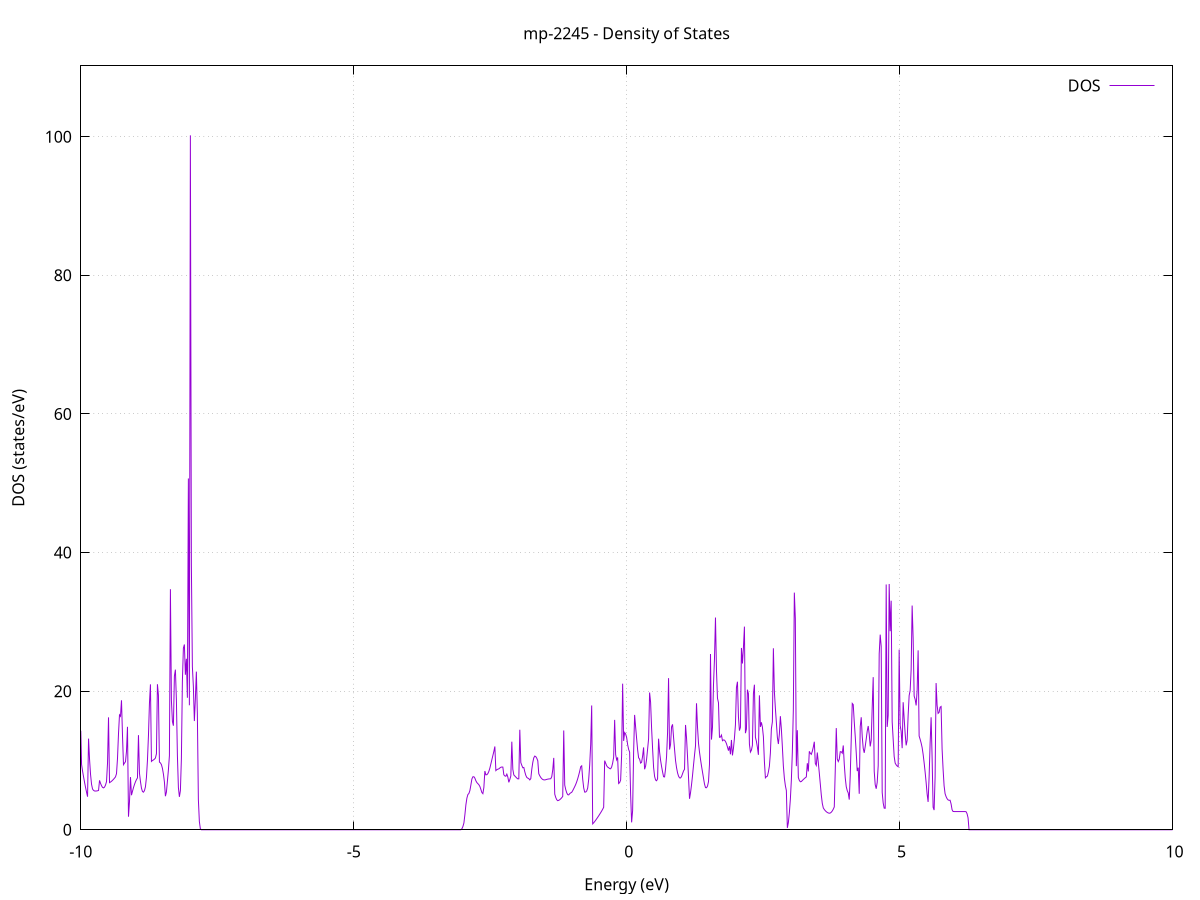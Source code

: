 set title 'mp-2245 - Density of States'
set xlabel 'Energy (eV)'
set ylabel 'DOS (states/eV)'
set grid
set xrange [-10:10]
set yrange [0:110.215]
set xzeroaxis lt -1
set terminal png size 800,600
set output 'mp-2245_dos_gnuplot.png'
plot '-' using 1:2 with lines title 'DOS'
-13.332800 0.000000
-13.314500 0.000000
-13.296200 0.000000
-13.277900 0.000000
-13.259600 0.000000
-13.241300 0.000000
-13.223000 0.000000
-13.204700 0.000000
-13.186500 0.000000
-13.168200 0.000000
-13.149900 0.000000
-13.131600 0.000000
-13.113300 0.000000
-13.095000 0.000000
-13.076700 0.000000
-13.058400 0.000000
-13.040100 0.000000
-13.021900 0.000000
-13.003600 0.000000
-12.985300 0.000000
-12.967000 0.000000
-12.948700 0.000000
-12.930400 0.000000
-12.912100 0.000000
-12.893800 0.000000
-12.875500 0.000000
-12.857300 0.000000
-12.839000 0.000000
-12.820700 0.000000
-12.802400 0.000000
-12.784100 0.000000
-12.765800 0.000000
-12.747500 0.000000
-12.729200 0.000000
-12.710900 0.000000
-12.692700 0.000000
-12.674400 0.000000
-12.656100 0.000000
-12.637800 0.000000
-12.619500 0.000000
-12.601200 0.000000
-12.582900 0.000000
-12.564600 0.000000
-12.546300 0.000000
-12.528100 0.000000
-12.509800 0.000000
-12.491500 0.000000
-12.473200 0.000000
-12.454900 0.000000
-12.436600 0.000000
-12.418300 0.000000
-12.400000 0.000000
-12.381700 0.000000
-12.363500 0.000000
-12.345200 0.000000
-12.326900 0.000000
-12.308600 0.000000
-12.290300 0.000000
-12.272000 0.000000
-12.253700 0.000000
-12.235400 0.000000
-12.217100 0.000000
-12.198900 0.000000
-12.180600 0.000000
-12.162300 0.000000
-12.144000 0.000000
-12.125700 0.000000
-12.107400 0.000000
-12.089100 0.000000
-12.070800 0.000000
-12.052500 0.000000
-12.034300 0.000000
-12.016000 0.000000
-11.997700 0.000000
-11.979400 0.000000
-11.961100 0.000000
-11.942800 0.000000
-11.924500 0.000000
-11.906200 0.000000
-11.888000 0.000000
-11.869700 0.000000
-11.851400 0.000000
-11.833100 0.000000
-11.814800 0.000000
-11.796500 0.000000
-11.778200 0.000000
-11.759900 0.000000
-11.741600 0.000000
-11.723400 0.000000
-11.705100 0.000000
-11.686800 0.000000
-11.668500 0.000100
-11.650200 0.017700
-11.631900 0.065000
-11.613600 0.142100
-11.595300 0.248900
-11.577000 0.385400
-11.558800 0.551700
-11.540500 0.743900
-11.522200 0.948700
-11.503900 1.164900
-11.485600 1.392500
-11.467300 1.631500
-11.449000 1.881900
-11.430700 2.210500
-11.412400 2.528900
-11.394200 2.800000
-11.375900 3.024000
-11.357600 3.200700
-11.339300 3.330200
-11.321000 3.384700
-11.302700 3.385400
-11.284400 3.376600
-11.266100 3.358400
-11.247800 3.330800
-11.229600 3.293800
-11.211300 3.247300
-11.193000 3.291100
-11.174700 3.322200
-11.156400 3.331500
-11.138100 3.319100
-11.119800 3.285000
-11.101500 3.229100
-11.083200 3.162900
-11.065000 3.100500
-11.046700 3.042100
-11.028400 2.987600
-11.010100 2.937100
-10.991800 2.957000
-10.973500 2.720500
-10.955200 2.497400
-10.936900 2.289700
-10.918600 2.207400
-10.900400 2.288700
-10.882100 2.533500
-10.863800 2.941900
-10.845500 3.512700
-10.827200 4.212200
-10.808900 5.014500
-10.790600 5.919300
-10.772300 6.302500
-10.754000 6.143000
-10.735800 5.934900
-10.717500 5.678200
-10.699200 5.372900
-10.680900 6.331500
-10.662600 7.421900
-10.644300 8.322300
-10.626000 9.089800
-10.607700 13.003600
-10.589500 20.253700
-10.571200 3.206100
-10.552900 3.350800
-10.534600 3.499400
-10.516300 3.651700
-10.498000 3.807700
-10.479700 3.967600
-10.461400 4.131200
-10.443100 4.298600
-10.424900 4.469700
-10.406600 4.644700
-10.388300 4.823400
-10.370000 5.005800
-10.351700 5.210500
-10.333400 5.468100
-10.315100 5.683700
-10.296800 5.857400
-10.278500 5.989100
-10.260300 4.987100
-10.242000 4.041800
-10.223700 3.663000
-10.205400 3.292600
-10.187100 2.930500
-10.168800 2.576700
-10.150500 2.231300
-10.132200 1.894300
-10.113900 2.090500
-10.095700 2.557300
-10.077400 3.242500
-10.059100 4.146200
-10.040800 5.263800
-10.022500 6.956300
-10.004200 15.741100
-9.985900 9.435200
-9.967600 8.472800
-9.949300 7.638400
-9.931100 6.851100
-9.912800 6.110800
-9.894500 5.417600
-9.876200 4.771500
-9.857900 13.153100
-9.839600 10.152800
-9.821300 7.978600
-9.803000 6.557100
-9.784700 5.876000
-9.766500 5.685600
-9.748200 5.596300
-9.729900 5.588300
-9.711600 5.598000
-9.693300 5.625500
-9.675000 5.670700
-9.656700 7.127200
-9.638400 6.703900
-9.620100 6.355100
-9.601900 6.120000
-9.583600 6.041500
-9.565300 6.152200
-9.547000 6.453700
-9.528700 6.947000
-9.510400 9.612900
-9.492100 16.217100
-9.473800 6.799200
-9.455600 6.884400
-9.437300 6.997200
-9.419000 7.133400
-9.400700 7.284300
-9.382400 7.450000
-9.364100 7.634700
-9.345800 8.102000
-9.327500 10.301900
-9.309200 13.862900
-9.291000 16.575000
-9.272700 16.377400
-9.254400 18.684900
-9.236100 13.636400
-9.217800 9.390800
-9.199500 9.617500
-9.181200 9.825400
-9.162900 11.310400
-9.144600 14.852900
-9.126400 1.883100
-9.108100 4.041600
-9.089800 7.601200
-9.071500 4.988900
-9.053200 5.544800
-9.034900 6.075700
-9.016600 6.535100
-8.998300 6.922800
-8.980000 7.238900
-8.961800 7.483400
-8.943500 13.648800
-8.925200 8.155100
-8.906900 6.971900
-8.888600 6.008500
-8.870300 5.524000
-8.852000 5.423500
-8.833700 5.646500
-8.815400 6.206500
-8.797200 7.570000
-8.778900 10.001300
-8.760600 13.555500
-8.742300 18.233500
-8.724000 20.980700
-8.705700 9.863700
-8.687400 9.998700
-8.669100 10.072600
-8.650800 10.189800
-8.632600 10.350400
-8.614300 10.971100
-8.596000 21.001500
-8.577700 19.419100
-8.559400 9.765000
-8.541100 9.646200
-8.522800 9.399500
-8.504500 8.860100
-8.486200 8.028000
-8.468000 6.903300
-8.449700 4.844300
-8.431400 5.433000
-8.413100 7.014100
-8.394800 8.644900
-8.376500 10.684900
-8.358200 34.705600
-8.339900 18.652100
-8.321600 15.621700
-8.303400 15.016400
-8.285100 22.188200
-8.266800 23.105200
-8.248500 18.734500
-8.230200 10.752400
-8.211900 6.091600
-8.193600 4.752000
-8.175300 5.643400
-8.157100 10.228100
-8.138800 21.447800
-8.120500 26.202100
-8.102200 26.733100
-8.083900 22.362900
-8.065600 24.670600
-8.047300 19.047000
-8.029000 50.686000
-8.010700 17.959800
-7.992500 100.195700
-7.974200 38.237800
-7.955900 23.544300
-7.937600 20.698500
-7.919300 15.687600
-7.901000 18.877400
-7.882700 22.814700
-7.864400 16.690100
-7.846100 4.393000
-7.827900 1.194200
-7.809600 0.148900
-7.791300 0.000000
-7.773000 0.000000
-7.754700 0.000000
-7.736400 0.000000
-7.718100 0.000000
-7.699800 0.000000
-7.681500 0.000000
-7.663300 0.000000
-7.645000 0.000000
-7.626700 0.000000
-7.608400 0.000000
-7.590100 0.000000
-7.571800 0.000000
-7.553500 0.000000
-7.535200 0.000000
-7.516900 0.000000
-7.498700 0.000000
-7.480400 0.000000
-7.462100 0.000000
-7.443800 0.000000
-7.425500 0.000000
-7.407200 0.000000
-7.388900 0.000000
-7.370600 0.000000
-7.352300 0.000000
-7.334100 0.000000
-7.315800 0.000000
-7.297500 0.000000
-7.279200 0.000000
-7.260900 0.000000
-7.242600 0.000000
-7.224300 0.000000
-7.206000 0.000000
-7.187700 0.000000
-7.169500 0.000000
-7.151200 0.000000
-7.132900 0.000000
-7.114600 0.000000
-7.096300 0.000000
-7.078000 0.000000
-7.059700 0.000000
-7.041400 0.000000
-7.023100 0.000000
-7.004900 0.000000
-6.986600 0.000000
-6.968300 0.000000
-6.950000 0.000000
-6.931700 0.000000
-6.913400 0.000000
-6.895100 0.000000
-6.876800 0.000000
-6.858600 0.000000
-6.840300 0.000000
-6.822000 0.000000
-6.803700 0.000000
-6.785400 0.000000
-6.767100 0.000000
-6.748800 0.000000
-6.730500 0.000000
-6.712200 0.000000
-6.694000 0.000000
-6.675700 0.000000
-6.657400 0.000000
-6.639100 0.000000
-6.620800 0.000000
-6.602500 0.000000
-6.584200 0.000000
-6.565900 0.000000
-6.547600 0.000000
-6.529400 0.000000
-6.511100 0.000000
-6.492800 0.000000
-6.474500 0.000000
-6.456200 0.000000
-6.437900 0.000000
-6.419600 0.000000
-6.401300 0.000000
-6.383000 0.000000
-6.364800 0.000000
-6.346500 0.000000
-6.328200 0.000000
-6.309900 0.000000
-6.291600 0.000000
-6.273300 0.000000
-6.255000 0.000000
-6.236700 0.000000
-6.218400 0.000000
-6.200200 0.000000
-6.181900 0.000000
-6.163600 0.000000
-6.145300 0.000000
-6.127000 0.000000
-6.108700 0.000000
-6.090400 0.000000
-6.072100 0.000000
-6.053800 0.000000
-6.035600 0.000000
-6.017300 0.000000
-5.999000 0.000000
-5.980700 0.000000
-5.962400 0.000000
-5.944100 0.000000
-5.925800 0.000000
-5.907500 0.000000
-5.889200 0.000000
-5.871000 0.000000
-5.852700 0.000000
-5.834400 0.000000
-5.816100 0.000000
-5.797800 0.000000
-5.779500 0.000000
-5.761200 0.000000
-5.742900 0.000000
-5.724600 0.000000
-5.706400 0.000000
-5.688100 0.000000
-5.669800 0.000000
-5.651500 0.000000
-5.633200 0.000000
-5.614900 0.000000
-5.596600 0.000000
-5.578300 0.000000
-5.560100 0.000000
-5.541800 0.000000
-5.523500 0.000000
-5.505200 0.000000
-5.486900 0.000000
-5.468600 0.000000
-5.450300 0.000000
-5.432000 0.000000
-5.413700 0.000000
-5.395500 0.000000
-5.377200 0.000000
-5.358900 0.000000
-5.340600 0.000000
-5.322300 0.000000
-5.304000 0.000000
-5.285700 0.000000
-5.267400 0.000000
-5.249100 0.000000
-5.230900 0.000000
-5.212600 0.000000
-5.194300 0.000000
-5.176000 0.000000
-5.157700 0.000000
-5.139400 0.000000
-5.121100 0.000000
-5.102800 0.000000
-5.084500 0.000000
-5.066300 0.000000
-5.048000 0.000000
-5.029700 0.000000
-5.011400 0.000000
-4.993100 0.000000
-4.974800 0.000000
-4.956500 0.000000
-4.938200 0.000000
-4.919900 0.000000
-4.901700 0.000000
-4.883400 0.000000
-4.865100 0.000000
-4.846800 0.000000
-4.828500 0.000000
-4.810200 0.000000
-4.791900 0.000000
-4.773600 0.000000
-4.755300 0.000000
-4.737100 0.000000
-4.718800 0.000000
-4.700500 0.000000
-4.682200 0.000000
-4.663900 0.000000
-4.645600 0.000000
-4.627300 0.000000
-4.609000 0.000000
-4.590700 0.000000
-4.572500 0.000000
-4.554200 0.000000
-4.535900 0.000000
-4.517600 0.000000
-4.499300 0.000000
-4.481000 0.000000
-4.462700 0.000000
-4.444400 0.000000
-4.426100 0.000000
-4.407900 0.000000
-4.389600 0.000000
-4.371300 0.000000
-4.353000 0.000000
-4.334700 0.000000
-4.316400 0.000000
-4.298100 0.000000
-4.279800 0.000000
-4.261600 0.000000
-4.243300 0.000000
-4.225000 0.000000
-4.206700 0.000000
-4.188400 0.000000
-4.170100 0.000000
-4.151800 0.000000
-4.133500 0.000000
-4.115200 0.000000
-4.097000 0.000000
-4.078700 0.000000
-4.060400 0.000000
-4.042100 0.000000
-4.023800 0.000000
-4.005500 0.000000
-3.987200 0.000000
-3.968900 0.000000
-3.950600 0.000000
-3.932400 0.000000
-3.914100 0.000000
-3.895800 0.000000
-3.877500 0.000000
-3.859200 0.000000
-3.840900 0.000000
-3.822600 0.000000
-3.804300 0.000000
-3.786000 0.000000
-3.767800 0.000000
-3.749500 0.000000
-3.731200 0.000000
-3.712900 0.000000
-3.694600 0.000000
-3.676300 0.000000
-3.658000 0.000000
-3.639700 0.000000
-3.621400 0.000000
-3.603200 0.000000
-3.584900 0.000000
-3.566600 0.000000
-3.548300 0.000000
-3.530000 0.000000
-3.511700 0.000000
-3.493400 0.000000
-3.475100 0.000000
-3.456800 0.000000
-3.438600 0.000000
-3.420300 0.000000
-3.402000 0.000000
-3.383700 0.000000
-3.365400 0.000000
-3.347100 0.000000
-3.328800 0.000000
-3.310500 0.000000
-3.292200 0.000000
-3.274000 0.000000
-3.255700 0.000000
-3.237400 0.000000
-3.219100 0.000000
-3.200800 0.000000
-3.182500 0.000000
-3.164200 0.000000
-3.145900 0.000000
-3.127700 0.000000
-3.109400 0.000000
-3.091100 0.000000
-3.072800 0.000000
-3.054500 0.000000
-3.036200 0.006400
-3.017900 0.147400
-2.999600 0.473300
-2.981300 0.984000
-2.963100 2.184700
-2.944800 3.607200
-2.926500 4.575000
-2.908200 5.088100
-2.889900 5.239000
-2.871600 5.660400
-2.853300 6.472000
-2.835000 7.333900
-2.816700 7.646100
-2.798500 7.651500
-2.780200 7.445600
-2.761900 7.066000
-2.743600 6.807000
-2.725300 6.654700
-2.707000 6.495500
-2.688700 6.248300
-2.670400 5.825800
-2.652100 5.373700
-2.633900 5.208700
-2.615600 6.110400
-2.597300 8.475700
-2.579000 7.931400
-2.560700 7.945700
-2.542400 8.109700
-2.524100 8.426400
-2.505800 8.895600
-2.487500 9.494100
-2.469300 10.102600
-2.451000 10.704000
-2.432700 11.307600
-2.414400 12.018700
-2.396100 8.537800
-2.377800 8.669600
-2.359500 8.744600
-2.341200 8.790100
-2.322900 8.921700
-2.304700 9.017000
-2.286400 9.058000
-2.268100 9.044600
-2.249800 7.932700
-2.231500 7.770900
-2.213200 7.722000
-2.194900 8.027700
-2.176600 7.609000
-2.158300 6.845100
-2.140100 7.252600
-2.121800 7.768700
-2.103500 12.708000
-2.085200 8.733400
-2.066900 7.912600
-2.048600 7.757800
-2.030300 7.605700
-2.012000 7.456200
-1.993700 7.338600
-1.975500 7.352000
-1.957200 14.428200
-1.938900 9.702500
-1.920600 9.293100
-1.902300 8.947900
-1.884000 8.992300
-1.865700 8.360100
-1.847400 7.856300
-1.829200 7.553400
-1.810900 7.451400
-1.792600 7.378700
-1.774300 7.191100
-1.756000 7.374900
-1.737700 8.726900
-1.719400 9.724000
-1.701100 10.384800
-1.682800 10.635300
-1.664600 10.554300
-1.646300 10.317800
-1.628000 9.956700
-1.609700 8.088000
-1.591400 7.786200
-1.573100 7.546800
-1.554800 7.370000
-1.536500 7.255600
-1.518200 7.200900
-1.500000 7.191000
-1.481700 7.224000
-1.463400 7.272100
-1.445100 7.308500
-1.426800 7.333200
-1.408500 7.346100
-1.390200 7.367000
-1.371900 7.654000
-1.353600 8.650100
-1.335400 10.369500
-1.317100 5.137900
-1.298800 4.659000
-1.280500 4.336200
-1.262200 4.197800
-1.243900 4.247000
-1.225600 4.342200
-1.207300 4.468200
-1.189000 4.625000
-1.170800 4.818000
-1.152500 14.322700
-1.134200 6.449000
-1.115900 5.797300
-1.097600 5.331900
-1.079300 5.065900
-1.061000 5.030300
-1.042700 5.215800
-1.024400 5.326700
-1.006200 5.405100
-0.987900 5.647700
-0.969600 5.929300
-0.951300 6.222600
-0.933000 6.540900
-0.914700 6.922100
-0.896400 7.368500
-0.878100 7.880100
-0.859800 8.456800
-0.841600 9.098800
-0.823300 9.227400
-0.805000 7.302100
-0.786700 6.037900
-0.768400 5.434700
-0.750100 5.446200
-0.731800 5.594400
-0.713500 6.022400
-0.695200 7.277100
-0.677000 9.374300
-0.658700 12.314200
-0.640400 17.931600
-0.622100 0.856500
-0.603800 1.002900
-0.585500 1.186600
-0.567200 1.382600
-0.548900 1.585600
-0.530700 1.795700
-0.512400 2.012800
-0.494100 2.237000
-0.475800 2.468200
-0.457500 2.706500
-0.439200 2.960300
-0.420900 3.249800
-0.402600 9.975700
-0.384300 9.610200
-0.366100 9.238100
-0.347800 9.045400
-0.329500 8.955900
-0.311200 8.826500
-0.292900 8.799800
-0.274600 9.064100
-0.256300 9.620000
-0.238000 10.467800
-0.219700 15.854400
-0.201500 10.852900
-0.183200 10.086800
-0.164900 10.435900
-0.146600 6.674900
-0.128300 6.805000
-0.110000 7.180500
-0.091700 10.801400
-0.073400 21.079500
-0.055100 12.823500
-0.036900 14.031400
-0.018600 13.823100
-0.000300 13.330700
0.018000 12.295700
0.036300 11.604500
0.054600 11.205500
0.072900 5.050900
0.091200 1.066700
0.109500 2.777200
0.127700 11.185000
0.146000 16.571200
0.164300 14.846400
0.182600 13.172400
0.200900 11.549200
0.219200 10.387800
0.237500 10.197200
0.255800 9.618100
0.274100 9.738700
0.292300 10.625100
0.310600 11.884500
0.328900 8.732500
0.347200 9.172900
0.365500 10.186700
0.383800 11.620400
0.402100 13.123200
0.420400 19.799900
0.438700 18.399000
0.456900 14.681200
0.475200 11.729000
0.493500 9.012800
0.511800 7.700600
0.530100 7.177900
0.548400 7.073600
0.566700 7.347300
0.585000 13.144200
0.603300 11.232900
0.621500 10.041300
0.639800 9.140300
0.658100 8.352800
0.676400 7.656200
0.694700 7.626200
0.713000 8.823400
0.731300 10.571200
0.749600 13.986300
0.767800 21.874500
0.786100 11.576500
0.804400 12.293300
0.822700 14.846800
0.841000 15.209800
0.859300 13.341900
0.877600 11.600900
0.895900 9.968000
0.914200 8.954200
0.932400 8.217700
0.950700 7.740100
0.969000 7.492500
0.987300 7.474300
1.005600 7.685600
1.023900 8.084500
1.042200 8.488000
1.060500 8.731500
1.078800 15.123200
1.097000 13.257000
1.115300 10.576800
1.133600 7.548400
1.151900 4.471900
1.170200 5.340500
1.188500 6.483400
1.206800 7.823800
1.225100 9.331400
1.243400 10.776800
1.261600 12.112100
1.279900 18.249400
1.298200 14.816800
1.316500 12.468600
1.334800 11.197600
1.353100 10.164500
1.371400 9.208600
1.389700 8.330000
1.408000 7.450000
1.426200 6.604600
1.444500 6.084800
1.462800 6.062900
1.481100 6.291100
1.499400 6.939100
1.517700 9.435700
1.536000 25.362400
1.554300 13.014800
1.572600 14.772900
1.590800 20.877200
1.609100 24.665400
1.627400 30.618700
1.645700 22.979900
1.664000 18.979700
1.682300 18.330100
1.700600 13.344800
1.718900 13.376600
1.737200 13.662200
1.755400 12.850600
1.773700 12.965400
1.792000 12.932600
1.810300 12.752100
1.828600 12.423900
1.846900 11.948100
1.865200 11.418800
1.883500 12.059000
1.901800 10.891900
1.920000 12.953100
1.938300 10.727100
1.956600 11.744200
1.974900 13.242400
1.993200 15.152300
2.011500 20.529600
2.029800 21.360100
2.048100 16.305800
2.066300 14.305000
2.084600 14.775200
2.102900 26.234700
2.121200 23.988700
2.139500 26.278400
2.157800 29.310400
2.176100 13.938100
2.194400 14.527500
2.212700 20.213300
2.230900 19.636500
2.249200 12.357000
2.267500 11.211800
2.285800 11.484700
2.304100 12.181200
2.322400 19.632100
2.340700 20.929400
2.359000 13.352400
2.377300 12.751400
2.395500 11.904800
2.413800 10.812600
2.432100 19.399300
2.450400 14.841000
2.468700 15.503300
2.487000 14.813100
2.505300 13.435100
2.523600 9.859600
2.541900 7.495800
2.560100 7.655200
2.578400 7.740100
2.596700 8.341200
2.615000 9.180000
2.633300 11.069000
2.651600 14.578100
2.669900 15.570400
2.688200 26.184400
2.706500 19.930900
2.724700 17.544000
2.743000 15.467700
2.761300 13.324600
2.779600 12.373600
2.797900 13.792600
2.816200 16.386900
2.834500 14.553000
2.852800 11.982800
2.871100 9.200900
2.889300 7.458400
2.907600 6.377800
2.925900 5.657600
2.944200 0.273700
2.962500 1.031400
2.980800 2.455600
2.999100 4.384400
3.017400 7.167300
3.035700 11.197100
3.053900 17.310300
3.072200 34.218000
3.090500 30.458100
3.108800 9.186000
3.127100 14.362300
3.145400 7.540000
3.163700 7.121100
3.182000 6.927700
3.200200 6.959900
3.218500 7.110700
3.236800 7.252900
3.255100 7.386100
3.273400 7.510500
3.291700 7.626000
3.310000 9.602400
3.328300 8.421500
3.346600 11.319600
3.364800 11.031900
3.383100 10.880900
3.401400 11.327400
3.419700 11.933800
3.438000 12.700000
3.456300 9.561500
3.474600 9.281300
3.492900 11.148300
3.511200 9.703200
3.529400 8.190600
3.547700 6.610500
3.566000 5.012000
3.584300 3.807600
3.602600 3.157500
3.620900 2.925900
3.639200 2.749500
3.657500 2.607400
3.675800 2.499600
3.694000 2.426100
3.712300 2.387000
3.730600 2.418300
3.748900 2.532100
3.767200 2.716100
3.785500 2.970200
3.803800 3.294400
3.822100 8.675700
3.840400 14.670700
3.858600 10.205200
3.876900 9.844800
3.895200 10.197700
3.913500 11.263700
3.931800 11.255200
3.950100 11.050200
3.968400 12.163300
3.986700 9.468700
4.005000 7.483600
4.023200 6.208000
4.041500 5.641900
4.059800 5.308500
4.078100 4.353700
4.096400 7.845600
4.114700 13.100900
4.133000 18.230200
4.151300 18.059500
4.169600 15.596800
4.187800 13.470000
4.206100 11.105000
4.224400 8.467500
4.242700 8.961800
4.261000 5.194700
4.279300 14.891600
4.297600 16.232500
4.315900 13.449600
4.334200 11.757600
4.352400 11.104000
4.370700 12.013600
4.389000 13.086400
4.407300 14.232000
4.425600 14.969500
4.443900 13.779000
4.462200 12.029900
4.480500 12.908400
4.498700 17.657900
4.517000 22.024100
4.535300 8.459900
4.553600 6.509300
4.571900 5.919800
4.590200 6.834100
4.608500 9.252000
4.626800 25.403300
4.645100 28.156200
4.663300 26.465900
4.681600 5.394900
4.699900 3.864600
4.718200 3.120500
4.736500 3.102900
4.754800 35.391700
4.773100 14.843400
4.791400 16.524400
4.809700 35.463700
4.827900 28.647600
4.846200 33.049200
4.864500 15.580800
4.882800 13.056300
4.901100 10.572500
4.919400 9.618800
4.937700 9.367100
4.956000 9.198000
4.974300 9.093200
4.992500 25.986600
5.010800 15.048800
5.029100 14.198800
5.047400 11.771000
5.065700 18.402700
5.084000 16.050400
5.102300 13.860800
5.120600 12.178600
5.138900 12.917500
5.157100 16.524800
5.175400 19.365900
5.193700 20.074800
5.212000 23.102100
5.230300 32.350900
5.248600 27.631200
5.266900 19.300200
5.285200 18.815600
5.303500 17.939000
5.321700 20.082000
5.340000 25.891400
5.358300 13.534900
5.376600 13.051000
5.394900 12.525900
5.413200 11.864300
5.431500 10.895100
5.449800 9.680900
5.468100 8.331600
5.486300 6.849100
5.504600 5.165700
5.522900 4.018700
5.541200 7.641500
5.559500 12.455500
5.577800 16.230100
5.596100 10.401700
5.614400 3.258400
5.632700 2.841600
5.650900 7.582900
5.669200 21.169000
5.687500 17.989500
5.705800 16.790900
5.724100 16.939200
5.742400 17.684400
5.760700 17.790200
5.779000 11.664800
5.797200 8.743800
5.815500 6.363000
5.833800 5.206900
5.852100 4.786900
5.870400 4.487400
5.888700 4.308600
5.907000 4.250400
5.925300 4.264400
5.943600 3.736700
5.961800 2.895100
5.980100 2.636400
5.998400 2.632000
6.016700 2.630400
6.035000 2.629100
6.053300 2.628100
6.071600 2.627400
6.089900 2.626900
6.108200 2.626800
6.126400 2.627000
6.144700 2.627400
6.163000 2.628200
6.181300 2.629200
6.199600 2.630500
6.217900 2.607300
6.236200 2.325100
6.254500 1.726300
6.272800 0.000000
6.291000 0.000000
6.309300 0.000000
6.327600 0.000000
6.345900 0.000000
6.364200 0.000000
6.382500 0.000000
6.400800 0.000000
6.419100 0.000000
6.437400 0.000000
6.455600 0.000000
6.473900 0.000000
6.492200 0.000000
6.510500 0.000000
6.528800 0.000000
6.547100 0.000000
6.565400 0.000000
6.583700 0.000000
6.602000 0.000000
6.620200 0.000000
6.638500 0.000000
6.656800 0.000000
6.675100 0.000000
6.693400 0.000000
6.711700 0.000000
6.730000 0.000000
6.748300 0.000000
6.766600 0.000000
6.784800 0.000000
6.803100 0.000000
6.821400 0.000000
6.839700 0.000000
6.858000 0.000000
6.876300 0.000000
6.894600 0.000000
6.912900 0.000000
6.931200 0.000000
6.949400 0.000000
6.967700 0.000000
6.986000 0.000000
7.004300 0.000000
7.022600 0.000000
7.040900 0.000000
7.059200 0.000000
7.077500 0.000000
7.095700 0.000000
7.114000 0.000000
7.132300 0.000000
7.150600 0.000000
7.168900 0.000000
7.187200 0.000000
7.205500 0.000000
7.223800 0.000000
7.242100 0.000000
7.260300 0.000000
7.278600 0.000000
7.296900 0.000000
7.315200 0.000000
7.333500 0.000000
7.351800 0.000000
7.370100 0.000000
7.388400 0.000000
7.406700 0.000000
7.424900 0.000000
7.443200 0.000000
7.461500 0.000000
7.479800 0.000000
7.498100 0.000000
7.516400 0.000000
7.534700 0.000000
7.553000 0.000000
7.571300 0.000000
7.589500 0.000000
7.607800 0.000000
7.626100 0.000000
7.644400 0.000000
7.662700 0.000000
7.681000 0.000000
7.699300 0.000000
7.717600 0.000000
7.735900 0.000000
7.754100 0.000000
7.772400 0.000000
7.790700 0.000000
7.809000 0.000000
7.827300 0.000000
7.845600 0.000000
7.863900 0.000000
7.882200 0.000000
7.900500 0.000000
7.918700 0.000000
7.937000 0.000000
7.955300 0.000000
7.973600 0.000000
7.991900 0.000000
8.010200 0.000000
8.028500 0.000000
8.046800 0.000000
8.065100 0.000000
8.083300 0.000000
8.101600 0.000000
8.119900 0.000000
8.138200 0.000000
8.156500 0.000000
8.174800 0.000000
8.193100 0.000000
8.211400 0.000000
8.229700 0.000000
8.247900 0.000000
8.266200 0.000000
8.284500 0.000000
8.302800 0.000000
8.321100 0.000000
8.339400 0.000000
8.357700 0.000000
8.376000 0.000000
8.394200 0.000000
8.412500 0.000000
8.430800 0.000000
8.449100 0.000000
8.467400 0.000000
8.485700 0.000000
8.504000 0.000000
8.522300 0.000000
8.540600 0.000000
8.558800 0.000000
8.577100 0.000000
8.595400 0.000000
8.613700 0.000000
8.632000 0.000000
8.650300 0.000000
8.668600 0.000000
8.686900 0.000000
8.705200 0.000000
8.723400 0.000000
8.741700 0.000000
8.760000 0.000000
8.778300 0.000000
8.796600 0.000000
8.814900 0.000000
8.833200 0.000000
8.851500 0.000000
8.869800 0.000000
8.888000 0.000000
8.906300 0.000000
8.924600 0.000000
8.942900 0.000000
8.961200 0.000000
8.979500 0.000000
8.997800 0.000000
9.016100 0.000000
9.034400 0.000000
9.052600 0.000000
9.070900 0.000000
9.089200 0.000000
9.107500 0.000000
9.125800 0.000000
9.144100 0.000000
9.162400 0.000000
9.180700 0.000000
9.199000 0.000000
9.217200 0.000000
9.235500 0.000000
9.253800 0.000000
9.272100 0.000000
9.290400 0.000000
9.308700 0.000000
9.327000 0.000000
9.345300 0.000000
9.363600 0.000000
9.381800 0.000000
9.400100 0.000000
9.418400 0.000000
9.436700 0.000000
9.455000 0.000000
9.473300 0.000000
9.491600 0.000000
9.509900 0.000000
9.528100 0.000000
9.546400 0.000000
9.564700 0.000000
9.583000 0.000000
9.601300 0.000000
9.619600 0.000000
9.637900 0.000000
9.656200 0.000000
9.674500 0.000000
9.692700 0.000000
9.711000 0.000000
9.729300 0.000000
9.747600 0.000000
9.765900 0.000000
9.784200 0.000000
9.802500 0.000000
9.820800 0.000000
9.839100 0.000000
9.857300 0.000000
9.875600 0.000000
9.893900 0.000000
9.912200 0.000000
9.930500 0.000000
9.948800 0.000000
9.967100 0.000000
9.985400 0.000000
10.003700 0.000000
10.021900 0.000000
10.040200 0.000000
10.058500 0.000000
10.076800 0.000000
10.095100 0.000000
10.113400 0.000000
10.131700 0.000000
10.150000 0.000000
10.168300 0.000000
10.186500 0.000000
10.204800 0.000000
10.223100 0.000000
10.241400 0.000000
10.259700 0.000000
10.278000 0.000000
10.296300 0.000000
10.314600 0.000000
10.332900 0.000000
10.351100 0.000000
10.369400 0.000000
10.387700 0.000000
10.406000 0.000000
10.424300 0.000000
10.442600 0.000000
10.460900 0.000000
10.479200 0.000000
10.497500 0.000000
10.515700 0.000000
10.534000 0.000000
10.552300 0.000000
10.570600 0.000000
10.588900 0.000000
10.607200 0.000000
10.625500 0.000000
10.643800 0.000000
10.662100 0.000000
10.680300 0.000000
10.698600 0.000000
10.716900 0.000000
10.735200 0.000000
10.753500 0.000000
10.771800 0.000000
10.790100 0.000000
10.808400 0.000000
10.826600 0.000000
10.844900 0.000000
10.863200 0.000000
10.881500 0.000000
10.899800 0.000000
10.918100 0.000000
10.936400 0.002500
10.954700 0.028200
10.973000 0.081700
10.991200 0.163000
11.009500 0.272100
11.027800 0.409000
11.046100 0.573800
11.064400 0.766400
11.082700 0.986700
11.101000 1.235900
11.119300 1.515500
11.137600 1.825500
11.155800 2.343300
11.174100 4.293100
11.192400 4.626300
11.210700 4.257800
11.229000 4.211000
11.247300 4.410100
11.265600 4.598900
11.283900 4.777300
11.302200 4.945400
11.320400 5.103200
11.338700 5.250600
11.357000 5.387700
11.375300 6.180800
11.393600 6.929400
11.411900 7.508100
11.430200 7.983100
11.448500 8.808100
11.466800 9.909200
11.485000 10.998400
11.503300 12.069800
11.521600 13.843500
11.539900 15.833400
11.558200 13.419100
11.576500 12.884000
11.594800 14.220100
11.613100 14.944200
11.631400 9.925400
11.649600 10.142800
11.667900 10.359400
11.686200 10.641800
11.704500 8.748800
11.722800 8.889100
11.741100 8.996000
11.759400 9.493900
11.777700 10.490800
11.796000 11.205200
11.814200 11.801400
11.832500 12.260900
11.850800 12.696000
11.869100 13.355700
11.887400 14.789200
11.905700 19.971200
11.924000 16.989300
11.942300 15.302700
11.960600 14.875800
11.978800 14.872200
11.997100 14.752100
12.015400 14.673500
12.033700 24.480400
12.052000 17.399500
12.070300 16.087300
12.088600 14.082600
12.106900 12.795400
12.125100 12.627800
12.143400 13.027000
12.161700 13.649900
12.180000 14.088800
12.198300 14.264500
12.216600 15.110700
12.234900 15.202600
12.253200 15.296000
12.271500 15.361800
12.289700 15.400000
12.308000 15.210500
12.326300 14.806800
12.344600 14.668600
12.362900 14.398300
12.381200 13.773800
12.399500 13.176700
12.417800 12.620000
12.436100 12.081200
12.454300 11.577100
12.472600 11.494700
12.490900 11.276300
12.509200 12.596900
12.527500 12.309500
12.545800 13.980800
12.564100 17.803500
12.582400 21.254700
12.600700 11.516700
12.618900 11.986100
12.637200 12.399200
12.655500 12.763800
12.673800 12.647900
12.692100 11.380600
12.710400 19.370800
12.728700 7.462700
12.747000 7.511300
12.765300 7.631100
12.783500 7.822100
12.801800 8.084200
12.820100 14.325000
12.838400 11.522000
12.856700 9.719400
12.875000 10.485300
12.893300 14.319700
12.911600 15.206600
12.929900 13.815900
12.948100 12.026800
12.966400 11.303100
12.984700 11.526000
13.003000 12.698000
13.021300 14.081500
13.039600 15.137700
13.057900 15.671500
13.076200 14.608100
13.094500 14.042500
13.112700 14.165600
13.131000 11.675400
13.149300 10.647200
13.167600 10.838900
13.185900 13.574200
13.204200 14.002700
13.222500 15.053000
13.240800 16.832400
13.259100 16.338800
13.277300 16.277800
13.295600 20.590300
13.313900 18.796000
13.332200 17.547400
13.350500 16.344200
13.368800 15.119300
13.387100 14.244400
13.405400 14.562300
13.423600 14.798200
13.441900 14.618700
13.460200 14.420800
13.478500 44.931600
13.496800 8.170300
13.515100 8.423600
13.533400 8.768300
13.551700 9.312300
13.570000 10.062800
13.588200 11.019600
13.606500 13.354800
13.624800 14.693400
13.643100 20.125400
13.661400 16.142900
13.679700 19.322100
13.698000 18.303900
13.716300 16.252800
13.734600 16.110700
13.752800 17.834200
13.771100 18.914300
13.789400 22.049900
13.807700 30.488100
13.826000 17.841600
13.844300 16.909800
13.862600 16.329200
13.880900 16.103700
13.899200 16.118100
13.917400 15.584000
13.935700 12.113100
13.954000 10.443900
13.972300 9.419500
13.990600 9.031400
14.008900 9.970500
14.027200 10.284200
14.045500 9.908500
14.063800 9.260600
14.082000 16.980400
14.100300 9.944000
14.118600 9.716900
14.136900 9.758500
14.155200 10.068700
14.173500 10.647600
14.191800 11.408300
14.210100 12.238700
14.228400 13.901000
14.246600 18.054500
14.264900 11.204100
14.283200 10.557800
14.301500 9.908500
14.319800 9.256300
14.338100 8.601300
14.356400 7.943300
14.374700 8.843900
14.393000 6.598200
14.411200 4.889800
14.429500 3.890700
14.447800 3.403600
14.466100 3.144100
14.484400 3.743800
14.502700 16.261900
14.521000 20.429000
14.539300 20.203400
14.557600 19.960200
14.575800 27.862600
14.594100 29.028700
14.612400 27.639200
14.630700 21.025100
14.649000 9.314800
14.667300 9.247000
14.685600 9.009400
14.703900 9.615000
14.722100 12.502600
14.740400 14.015900
14.758700 15.608800
14.777000 16.354000
14.795300 18.229100
14.813600 16.939600
14.831900 14.611600
14.850200 13.869700
14.868500 14.905000
14.886700 21.994500
14.905000 24.486400
14.923300 13.708900
14.941600 18.631900
14.959900 16.804800
14.978200 11.285900
14.996500 11.084300
15.014800 10.921700
15.033100 10.798200
15.051300 10.713600
15.069600 12.342800
15.087900 17.360300
15.106200 6.880500
15.124500 3.903500
15.142800 3.768800
15.161100 6.676800
15.179400 14.988300
15.197700 18.089300
15.215900 12.215200
15.234200 10.076000
15.252500 10.196000
15.270800 14.503600
15.289100 12.660900
15.307400 13.331100
15.325700 16.491500
15.344000 16.456500
15.362300 16.557800
15.380500 18.495800
15.398800 17.871400
15.417100 18.097200
15.435400 16.898500
15.453700 15.599300
15.472000 13.592500
15.490300 14.187100
15.508600 11.685700
15.526900 12.087400
15.545100 12.463500
15.563400 15.367200
15.581700 12.821200
15.600000 12.380300
15.618300 11.672100
15.636600 12.875200
15.654900 30.028100
15.673200 29.539200
15.691500 18.307600
15.709700 12.264200
15.728000 10.043900
15.746300 8.855100
15.764600 6.948500
15.782900 6.224700
15.801200 6.654300
15.819500 8.164600
15.837800 10.275900
15.856000 12.398400
15.874300 10.246700
15.892600 10.574200
15.910900 10.727400
15.929200 10.967400
15.947500 11.722600
15.965800 12.566500
15.984100 14.500800
16.002400 13.821000
16.020600 12.076600
16.038900 10.895300
16.057200 8.887000
16.075500 7.682500
16.093800 7.256400
16.112100 7.929800
16.130400 9.425400
16.148700 10.937300
16.167000 13.088800
16.185200 15.450800
16.203500 9.897900
16.221800 10.100300
16.240100 10.153400
16.258400 10.056000
16.276700 9.812900
16.295000 9.518600
16.313300 9.507200
16.331600 9.686600
16.349800 10.369500
16.368100 12.414200
16.386400 13.939500
16.404700 12.564600
16.423000 11.247800
16.441300 10.114000
16.459600 9.466500
16.477900 12.283200
16.496200 16.290100
16.514400 11.828400
16.532700 9.633400
16.551000 8.280000
16.569300 8.123300
16.587600 11.390800
16.605900 11.130400
16.624200 11.230300
16.642500 11.365200
16.660800 11.547100
16.679000 12.161400
16.697300 12.792400
16.715600 13.390400
16.733900 13.900500
16.752200 14.292300
16.770500 22.145600
16.788800 18.843600
16.807100 15.515900
16.825400 13.704300
16.843600 19.008200
16.861900 17.735400
16.880200 16.892000
16.898500 16.070000
16.916800 15.397000
16.935100 16.368200
16.953400 19.618300
16.971700 16.280300
16.990000 11.884100
17.008200 10.155800
17.026500 8.026500
17.044800 6.441600
17.063100 12.549900
17.081400 16.075100
17.099700 12.411500
17.118000 9.913400
17.136300 8.580800
17.154500 8.093100
17.172800 8.188800
17.191100 8.958900
17.209400 10.402100
17.227700 12.387100
17.246000 18.974400
17.264300 13.944300
17.282600 14.054300
17.300900 12.855200
17.319100 11.437800
17.337400 10.384900
17.355700 9.712600
17.374000 9.433200
17.392300 24.483500
17.410600 23.845300
17.428900 24.267100
17.447200 18.763700
17.465500 9.474500
17.483700 10.049800
17.502000 11.465900
17.520300 13.188300
17.538600 17.554800
17.556900 15.698600
17.575200 15.162900
17.593500 14.924700
17.611800 14.531200
17.630100 14.813000
17.648300 14.349700
17.666600 18.437700
17.684900 15.760100
17.703200 12.239000
17.721500 16.182400
17.739800 13.255400
17.758100 11.427600
17.776400 11.681800
17.794700 12.020400
17.812900 15.438600
17.831200 12.963100
17.849500 13.440800
17.867800 13.706000
17.886100 13.986700
17.904400 14.492500
17.922700 14.658800
17.941000 14.485600
17.959300 14.197300
17.977500 13.095900
17.995800 12.029300
18.014100 12.514900
18.032400 17.917800
18.050700 13.606900
18.069000 13.302300
18.087300 13.437800
18.105600 17.039300
18.123900 16.127600
18.142100 13.942300
18.160400 12.458100
18.178700 11.472400
18.197000 12.633100
18.215300 12.450300
18.233600 12.440300
18.251900 12.449300
18.270200 12.472800
18.288500 12.510800
18.306700 20.067900
18.325000 12.287200
18.343300 6.916800
18.361600 4.457000
18.379900 5.087300
18.398200 7.394300
18.416500 10.194700
18.434800 10.423100
18.453000 13.983400
18.471300 24.675700
18.489600 26.232700
18.507900 8.744300
18.526200 8.424600
18.544500 8.261100
18.562800 8.192800
18.581100 8.226700
18.599400 8.363800
18.617600 8.603900
18.635900 9.454200
18.654200 8.868500
18.672500 8.989800
18.690800 9.818200
18.709100 18.056100
18.727400 13.060700
18.745700 13.493900
18.764000 13.887400
18.782200 12.829500
18.800500 8.890300
18.818800 9.841000
18.837100 13.191800
18.855400 23.009800
18.873700 20.579800
18.892000 16.309700
18.910300 10.182700
18.928600 9.555300
18.946800 9.410400
18.965100 9.625800
18.983400 10.206800
19.001700 12.591000
19.020000 14.472100
19.038300 16.499000
19.056600 18.756000
19.074900 21.352000
19.093200 15.091000
19.111400 14.078800
19.129700 12.441800
19.148000 10.419800
19.166300 30.772000
19.184600 20.395200
19.202900 19.346600
19.221200 26.101000
19.239500 17.069400
19.257800 10.922400
19.276000 7.146200
19.294300 3.841100
19.312600 3.441500
19.330900 3.063500
19.349200 2.757900
19.367500 2.555600
19.385800 2.456700
19.404100 2.461100
19.422400 2.568800
19.440600 2.758100
19.458900 3.044200
19.477200 3.489300
19.495500 4.094000
19.513800 7.582100
19.532100 10.995900
19.550400 12.283400
19.568700 13.544600
19.587000 15.141800
19.605200 15.550700
19.623500 15.598300
19.641800 14.831300
19.660100 14.162500
19.678400 17.181400
19.696700 14.747400
19.715000 12.653800
19.733300 12.543900
19.751500 42.171600
19.769800 5.194700
19.788100 2.856600
19.806400 1.357900
19.824700 2.903100
19.843000 6.965900
19.861300 10.028100
19.879600 11.827300
19.897900 11.106000
19.916100 10.562300
19.934400 10.182700
19.952700 10.164400
19.971000 10.753400
19.989300 12.090000
20.007600 6.424600
20.025900 7.072900
20.044200 10.365600
20.062500 13.280900
20.080700 14.393500
20.099000 14.382600
20.117300 14.651300
20.135600 14.875100
20.153900 15.054000
20.172200 15.189300
20.190500 15.265500
20.208800 15.716300
20.227100 20.119600
20.245300 23.646800
20.263600 8.526800
20.281900 9.299400
20.300200 16.735000
20.318500 17.259300
20.336800 14.840100
20.355100 14.304900
20.373400 10.600200
20.391700 10.132100
20.409900 7.845200
20.428200 6.707100
20.446500 7.137900
20.464800 8.812100
20.483100 11.565700
20.501400 10.824200
20.519700 9.623200
20.538000 8.431100
20.556300 7.217800
20.574500 6.436900
20.592800 6.288000
20.611100 6.181400
20.629400 6.116800
20.647700 6.094500
20.666000 6.114300
20.684300 6.177200
20.702600 6.304200
20.720900 7.057200
20.739100 11.475900
20.757400 17.279900
20.775700 12.823600
20.794000 7.435900
20.812300 7.586800
20.830600 7.929100
20.848900 8.491500
20.867200 9.492400
20.885500 10.882200
20.903700 13.808900
20.922000 11.856400
20.940300 13.738800
20.958600 17.761700
20.976900 17.134500
20.995200 13.720100
21.013500 9.004900
21.031800 9.301700
21.050000 9.463900
21.068300 8.276300
21.086600 6.311000
21.104900 6.422100
21.123200 7.288300
21.141500 8.579100
21.159800 9.901500
21.178100 10.411500
21.196400 10.307200
21.214600 10.299300
21.232900 10.041600
21.251200 9.360400
21.269500 6.985900
21.287800 5.348900
21.306100 4.125700
21.324400 3.345900
21.342700 2.670700
21.361000 2.099000
21.379200 1.630500
21.397500 1.265400
21.415800 0.993400
21.434100 0.762500
21.452400 0.562600
21.470700 0.393800
21.489000 0.256000
21.507300 0.149200
21.525600 0.073400
21.543800 0.028600
21.562100 0.007800
21.580400 0.000100
21.598700 0.000000
21.617000 0.000000
21.635300 0.000000
21.653600 0.000000
21.671900 0.000000
21.690200 0.000000
21.708400 0.000000
21.726700 0.000000
21.745000 0.000000
21.763300 0.000000
21.781600 0.000000
21.799900 0.000000
21.818200 0.000000
21.836500 0.000000
21.854800 0.000000
21.873000 0.000000
21.891300 0.000000
21.909600 0.000000
21.927900 0.000000
21.946200 0.000000
21.964500 0.000000
21.982800 0.000000
22.001100 0.000000
22.019400 0.000000
22.037600 0.000000
22.055900 0.000000
22.074200 0.000000
22.092500 0.000000
22.110800 0.000000
22.129100 0.000000
22.147400 0.000000
22.165700 0.000000
22.183900 0.000000
22.202200 0.000000
22.220500 0.000000
22.238800 0.000000
22.257100 0.000000
22.275400 0.000000
22.293700 0.000000
22.312000 0.000000
22.330300 0.000000
22.348500 0.000000
22.366800 0.000000
22.385100 0.000000
22.403400 0.000000
22.421700 0.000000
22.440000 0.000000
22.458300 0.000000
22.476600 0.000000
22.494900 0.000000
22.513100 0.000000
22.531400 0.000000
22.549700 0.000000
22.568000 0.000000
22.586300 0.000000
22.604600 0.000000
22.622900 0.000000
22.641200 0.000000
22.659500 0.000000
22.677700 0.000000
22.696000 0.000000
22.714300 0.000000
22.732600 0.000000
22.750900 0.000000
22.769200 0.000000
22.787500 0.000000
22.805800 0.000000
22.824100 0.000000
22.842300 0.000000
22.860600 0.000000
22.878900 0.000000
22.897200 0.000000
22.915500 0.000000
22.933800 0.000000
22.952100 0.000000
22.970400 0.000000
22.988700 0.000000
23.006900 0.000000
23.025200 0.000000
23.043500 0.000000
23.061800 0.000000
23.080100 0.000000
23.098400 0.000000
23.116700 0.000000
23.135000 0.000000
23.153300 0.000000
23.171500 0.000000
23.189800 0.000000
23.208100 0.000000
23.226400 0.000000
23.244700 0.000000
e
